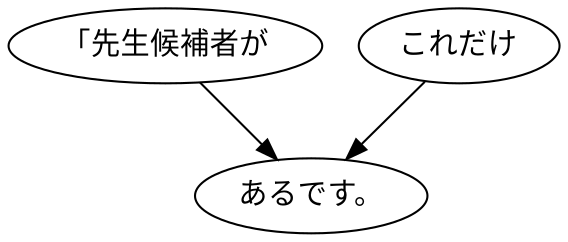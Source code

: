 digraph graph9016 {
	node0 [label="「先生候補者が"];
	node1 [label="これだけ"];
	node2 [label="あるです。"];
	node0 -> node2;
	node1 -> node2;
}
